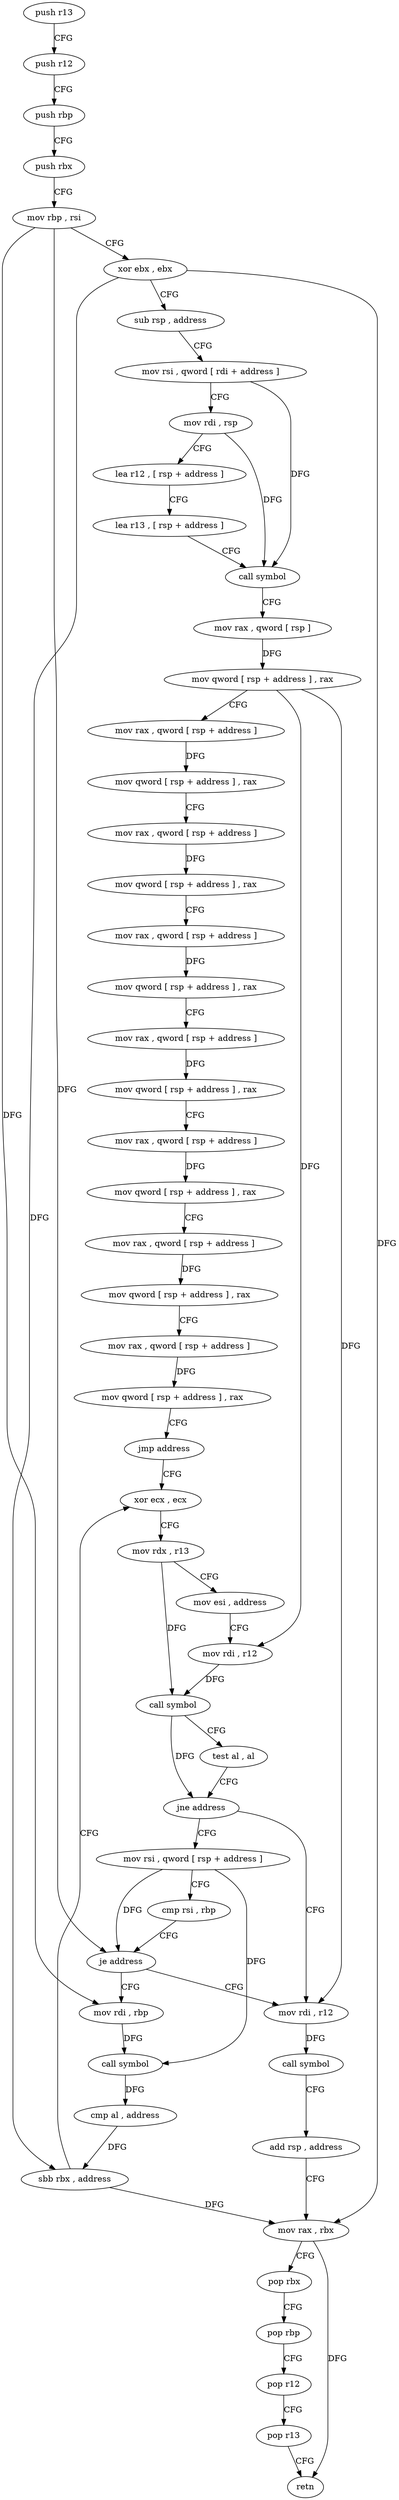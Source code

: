 digraph "func" {
"86208" [label = "push r13" ]
"86210" [label = "push r12" ]
"86212" [label = "push rbp" ]
"86213" [label = "push rbx" ]
"86214" [label = "mov rbp , rsi" ]
"86217" [label = "xor ebx , ebx" ]
"86219" [label = "sub rsp , address" ]
"86226" [label = "mov rsi , qword [ rdi + address ]" ]
"86230" [label = "mov rdi , rsp" ]
"86233" [label = "lea r12 , [ rsp + address ]" ]
"86238" [label = "lea r13 , [ rsp + address ]" ]
"86243" [label = "call symbol" ]
"86248" [label = "mov rax , qword [ rsp ]" ]
"86252" [label = "mov qword [ rsp + address ] , rax" ]
"86257" [label = "mov rax , qword [ rsp + address ]" ]
"86262" [label = "mov qword [ rsp + address ] , rax" ]
"86267" [label = "mov rax , qword [ rsp + address ]" ]
"86272" [label = "mov qword [ rsp + address ] , rax" ]
"86277" [label = "mov rax , qword [ rsp + address ]" ]
"86282" [label = "mov qword [ rsp + address ] , rax" ]
"86287" [label = "mov rax , qword [ rsp + address ]" ]
"86292" [label = "mov qword [ rsp + address ] , rax" ]
"86297" [label = "mov rax , qword [ rsp + address ]" ]
"86302" [label = "mov qword [ rsp + address ] , rax" ]
"86307" [label = "mov rax , qword [ rsp + address ]" ]
"86312" [label = "mov qword [ rsp + address ] , rax" ]
"86320" [label = "mov rax , qword [ rsp + address ]" ]
"86325" [label = "mov qword [ rsp + address ] , rax" ]
"86333" [label = "jmp address" ]
"86360" [label = "xor ecx , ecx" ]
"86362" [label = "mov rdx , r13" ]
"86365" [label = "mov esi , address" ]
"86370" [label = "mov rdi , r12" ]
"86373" [label = "call symbol" ]
"86378" [label = "test al , al" ]
"86380" [label = "jne address" ]
"86336" [label = "mov rsi , qword [ rsp + address ]" ]
"86382" [label = "mov rdi , r12" ]
"86341" [label = "cmp rsi , rbp" ]
"86344" [label = "je address" ]
"86346" [label = "mov rdi , rbp" ]
"86385" [label = "call symbol" ]
"86390" [label = "add rsp , address" ]
"86397" [label = "mov rax , rbx" ]
"86400" [label = "pop rbx" ]
"86401" [label = "pop rbp" ]
"86402" [label = "pop r12" ]
"86404" [label = "pop r13" ]
"86406" [label = "retn" ]
"86349" [label = "call symbol" ]
"86354" [label = "cmp al , address" ]
"86356" [label = "sbb rbx , address" ]
"86208" -> "86210" [ label = "CFG" ]
"86210" -> "86212" [ label = "CFG" ]
"86212" -> "86213" [ label = "CFG" ]
"86213" -> "86214" [ label = "CFG" ]
"86214" -> "86217" [ label = "CFG" ]
"86214" -> "86344" [ label = "DFG" ]
"86214" -> "86346" [ label = "DFG" ]
"86217" -> "86219" [ label = "CFG" ]
"86217" -> "86397" [ label = "DFG" ]
"86217" -> "86356" [ label = "DFG" ]
"86219" -> "86226" [ label = "CFG" ]
"86226" -> "86230" [ label = "CFG" ]
"86226" -> "86243" [ label = "DFG" ]
"86230" -> "86233" [ label = "CFG" ]
"86230" -> "86243" [ label = "DFG" ]
"86233" -> "86238" [ label = "CFG" ]
"86238" -> "86243" [ label = "CFG" ]
"86243" -> "86248" [ label = "CFG" ]
"86248" -> "86252" [ label = "DFG" ]
"86252" -> "86257" [ label = "CFG" ]
"86252" -> "86370" [ label = "DFG" ]
"86252" -> "86382" [ label = "DFG" ]
"86257" -> "86262" [ label = "DFG" ]
"86262" -> "86267" [ label = "CFG" ]
"86267" -> "86272" [ label = "DFG" ]
"86272" -> "86277" [ label = "CFG" ]
"86277" -> "86282" [ label = "DFG" ]
"86282" -> "86287" [ label = "CFG" ]
"86287" -> "86292" [ label = "DFG" ]
"86292" -> "86297" [ label = "CFG" ]
"86297" -> "86302" [ label = "DFG" ]
"86302" -> "86307" [ label = "CFG" ]
"86307" -> "86312" [ label = "DFG" ]
"86312" -> "86320" [ label = "CFG" ]
"86320" -> "86325" [ label = "DFG" ]
"86325" -> "86333" [ label = "CFG" ]
"86333" -> "86360" [ label = "CFG" ]
"86360" -> "86362" [ label = "CFG" ]
"86362" -> "86365" [ label = "CFG" ]
"86362" -> "86373" [ label = "DFG" ]
"86365" -> "86370" [ label = "CFG" ]
"86370" -> "86373" [ label = "DFG" ]
"86373" -> "86378" [ label = "CFG" ]
"86373" -> "86380" [ label = "DFG" ]
"86378" -> "86380" [ label = "CFG" ]
"86380" -> "86336" [ label = "CFG" ]
"86380" -> "86382" [ label = "CFG" ]
"86336" -> "86341" [ label = "CFG" ]
"86336" -> "86344" [ label = "DFG" ]
"86336" -> "86349" [ label = "DFG" ]
"86382" -> "86385" [ label = "DFG" ]
"86341" -> "86344" [ label = "CFG" ]
"86344" -> "86382" [ label = "CFG" ]
"86344" -> "86346" [ label = "CFG" ]
"86346" -> "86349" [ label = "DFG" ]
"86385" -> "86390" [ label = "CFG" ]
"86390" -> "86397" [ label = "CFG" ]
"86397" -> "86400" [ label = "CFG" ]
"86397" -> "86406" [ label = "DFG" ]
"86400" -> "86401" [ label = "CFG" ]
"86401" -> "86402" [ label = "CFG" ]
"86402" -> "86404" [ label = "CFG" ]
"86404" -> "86406" [ label = "CFG" ]
"86349" -> "86354" [ label = "DFG" ]
"86354" -> "86356" [ label = "DFG" ]
"86356" -> "86360" [ label = "CFG" ]
"86356" -> "86397" [ label = "DFG" ]
}
